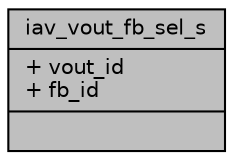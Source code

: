 digraph "iav_vout_fb_sel_s"
{
 // INTERACTIVE_SVG=YES
 // LATEX_PDF_SIZE
  bgcolor="transparent";
  edge [fontname="Helvetica",fontsize="10",labelfontname="Helvetica",labelfontsize="10"];
  node [fontname="Helvetica",fontsize="10",shape=record];
  Node1 [label="{iav_vout_fb_sel_s\n|+ vout_id\l+ fb_id\l|}",height=0.2,width=0.4,color="black", fillcolor="grey75", style="filled", fontcolor="black",tooltip=" "];
}
